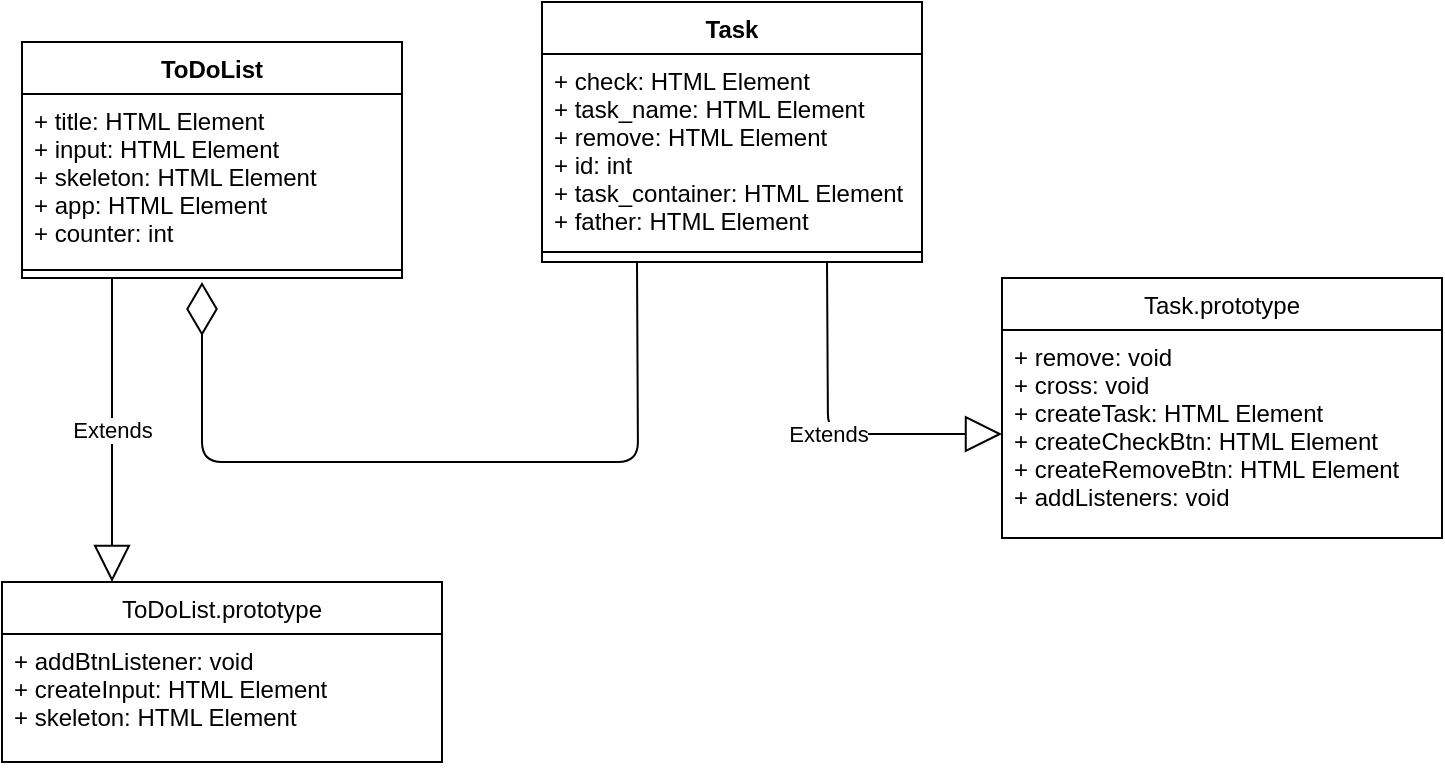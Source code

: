 <mxfile version="14.2.9" type="device"><diagram id="yZ4B9ROCYK7wb7JgPCAI" name="Page-1"><mxGraphModel dx="946" dy="459" grid="1" gridSize="10" guides="1" tooltips="1" connect="1" arrows="1" fold="1" page="1" pageScale="1" pageWidth="827" pageHeight="1169" math="0" shadow="0"><root><mxCell id="0"/><mxCell id="1" parent="0"/><mxCell id="pkS7XZ8h1jVt1zYTF14_-5" value="ToDoList" style="swimlane;fontStyle=1;align=center;verticalAlign=top;childLayout=stackLayout;horizontal=1;startSize=26;horizontalStack=0;resizeParent=1;resizeParentMax=0;resizeLast=0;collapsible=1;marginBottom=0;" parent="1" vertex="1"><mxGeometry x="70" y="80" width="190" height="118" as="geometry"/></mxCell><mxCell id="pkS7XZ8h1jVt1zYTF14_-6" value="+ title: HTML Element&#10;+ input: HTML Element&#10;+ skeleton: HTML Element&#10;+ app: HTML Element&#10;+ counter: int" style="text;strokeColor=none;fillColor=none;align=left;verticalAlign=top;spacingLeft=4;spacingRight=4;overflow=hidden;rotatable=0;points=[[0,0.5],[1,0.5]];portConstraint=eastwest;" parent="pkS7XZ8h1jVt1zYTF14_-5" vertex="1"><mxGeometry y="26" width="190" height="84" as="geometry"/></mxCell><mxCell id="pkS7XZ8h1jVt1zYTF14_-7" value="" style="line;strokeWidth=1;fillColor=none;align=left;verticalAlign=middle;spacingTop=-1;spacingLeft=3;spacingRight=3;rotatable=0;labelPosition=right;points=[];portConstraint=eastwest;" parent="pkS7XZ8h1jVt1zYTF14_-5" vertex="1"><mxGeometry y="110" width="190" height="8" as="geometry"/></mxCell><mxCell id="pkS7XZ8h1jVt1zYTF14_-9" value="Task" style="swimlane;fontStyle=1;align=center;verticalAlign=top;childLayout=stackLayout;horizontal=1;startSize=26;horizontalStack=0;resizeParent=1;resizeParentMax=0;resizeLast=0;collapsible=1;marginBottom=0;" parent="1" vertex="1"><mxGeometry x="330" y="60" width="190" height="130" as="geometry"/></mxCell><mxCell id="pkS7XZ8h1jVt1zYTF14_-10" value="+ check: HTML Element&#10;+ task_name: HTML Element&#10;+ remove: HTML Element&#10;+ id: int&#10;+ task_container: HTML Element&#10;+ father: HTML Element" style="text;strokeColor=none;fillColor=none;align=left;verticalAlign=top;spacingLeft=4;spacingRight=4;overflow=hidden;rotatable=0;points=[[0,0.5],[1,0.5]];portConstraint=eastwest;" parent="pkS7XZ8h1jVt1zYTF14_-9" vertex="1"><mxGeometry y="26" width="190" height="94" as="geometry"/></mxCell><mxCell id="pkS7XZ8h1jVt1zYTF14_-11" value="" style="line;strokeWidth=1;fillColor=none;align=left;verticalAlign=middle;spacingTop=-1;spacingLeft=3;spacingRight=3;rotatable=0;labelPosition=right;points=[];portConstraint=eastwest;" parent="pkS7XZ8h1jVt1zYTF14_-9" vertex="1"><mxGeometry y="120" width="190" height="10" as="geometry"/></mxCell><mxCell id="pkS7XZ8h1jVt1zYTF14_-14" value="Task.prototype" style="swimlane;fontStyle=0;childLayout=stackLayout;horizontal=1;startSize=26;fillColor=none;horizontalStack=0;resizeParent=1;resizeParentMax=0;resizeLast=0;collapsible=1;marginBottom=0;" parent="1" vertex="1"><mxGeometry x="560" y="198" width="220" height="130" as="geometry"/></mxCell><mxCell id="pkS7XZ8h1jVt1zYTF14_-15" value="+ remove: void&#10;+ cross: void&#10;+ createTask: HTML Element&#10;+ createCheckBtn: HTML Element&#10;+ createRemoveBtn: HTML Element&#10;+ addListeners: void" style="text;strokeColor=none;fillColor=none;align=left;verticalAlign=top;spacingLeft=4;spacingRight=4;overflow=hidden;rotatable=0;points=[[0,0.5],[1,0.5]];portConstraint=eastwest;" parent="pkS7XZ8h1jVt1zYTF14_-14" vertex="1"><mxGeometry y="26" width="220" height="104" as="geometry"/></mxCell><mxCell id="pkS7XZ8h1jVt1zYTF14_-23" value="" style="endArrow=diamondThin;endFill=0;endSize=24;html=1;exitX=0.25;exitY=1;exitDx=0;exitDy=0;" parent="1" source="pkS7XZ8h1jVt1zYTF14_-9" edge="1"><mxGeometry width="160" relative="1" as="geometry"><mxPoint x="250" y="240" as="sourcePoint"/><mxPoint x="160" y="200" as="targetPoint"/><Array as="points"><mxPoint x="378" y="290"/><mxPoint x="200" y="290"/><mxPoint x="160" y="290"/></Array></mxGeometry></mxCell><mxCell id="RE4E10rk3s1f3Yslj-XD-1" value="Extends" style="endArrow=block;endSize=16;endFill=0;html=1;exitX=0.75;exitY=1;exitDx=0;exitDy=0;entryX=0;entryY=0.5;entryDx=0;entryDy=0;" parent="1" source="pkS7XZ8h1jVt1zYTF14_-9" edge="1" target="pkS7XZ8h1jVt1zYTF14_-15"><mxGeometry width="160" relative="1" as="geometry"><mxPoint x="330" y="240" as="sourcePoint"/><mxPoint x="460" y="350" as="targetPoint"/><Array as="points"><mxPoint x="473" y="276"/></Array></mxGeometry></mxCell><mxCell id="RE4E10rk3s1f3Yslj-XD-2" value="ToDoList.prototype" style="swimlane;fontStyle=0;childLayout=stackLayout;horizontal=1;startSize=26;fillColor=none;horizontalStack=0;resizeParent=1;resizeParentMax=0;resizeLast=0;collapsible=1;marginBottom=0;" parent="1" vertex="1"><mxGeometry x="60" y="350" width="220" height="90" as="geometry"/></mxCell><mxCell id="RE4E10rk3s1f3Yslj-XD-3" value="+ addBtnListener: void&#10;+ createInput: HTML Element&#10;+ skeleton: HTML Element" style="text;strokeColor=none;fillColor=none;align=left;verticalAlign=top;spacingLeft=4;spacingRight=4;overflow=hidden;rotatable=0;points=[[0,0.5],[1,0.5]];portConstraint=eastwest;" parent="RE4E10rk3s1f3Yslj-XD-2" vertex="1"><mxGeometry y="26" width="220" height="64" as="geometry"/></mxCell><mxCell id="RE4E10rk3s1f3Yslj-XD-4" value="Extends" style="endArrow=block;endSize=16;endFill=0;html=1;entryX=0.25;entryY=0;entryDx=0;entryDy=0;" parent="1" edge="1" target="RE4E10rk3s1f3Yslj-XD-2"><mxGeometry width="160" relative="1" as="geometry"><mxPoint x="115" y="198" as="sourcePoint"/><mxPoint x="180" y="320" as="targetPoint"/></mxGeometry></mxCell></root></mxGraphModel></diagram></mxfile>